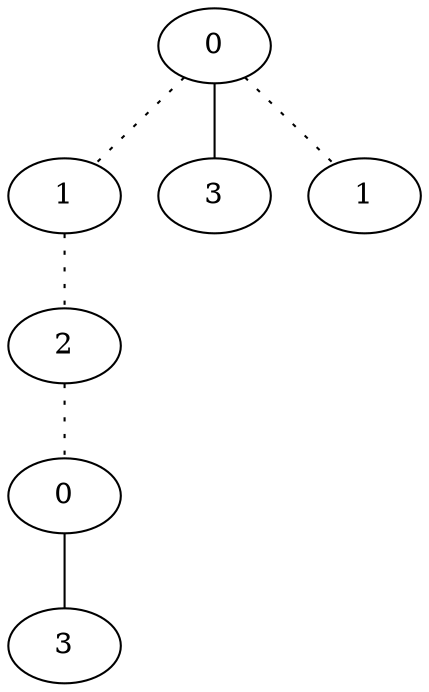 graph {
a0[label=0];
a1[label=1];
a2[label=2];
a3[label=0];
a4[label=3];
a5[label=3];
a6[label=1];
a0 -- a1 [style=dotted];
a0 -- a5;
a0 -- a6 [style=dotted];
a1 -- a2 [style=dotted];
a2 -- a3 [style=dotted];
a3 -- a4;
}
